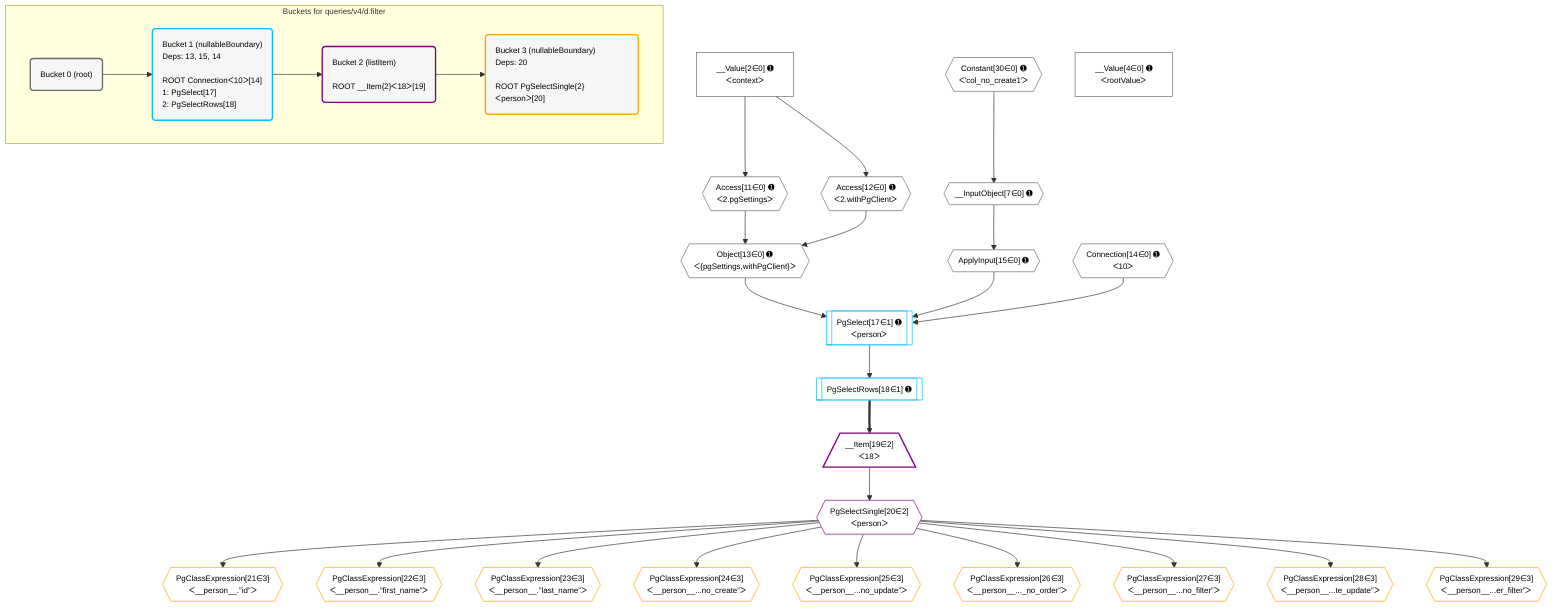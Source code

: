 %%{init: {'themeVariables': { 'fontSize': '12px'}}}%%
graph TD
    classDef path fill:#eee,stroke:#000,color:#000
    classDef plan fill:#fff,stroke-width:1px,color:#000
    classDef itemplan fill:#fff,stroke-width:2px,color:#000
    classDef unbatchedplan fill:#dff,stroke-width:1px,color:#000
    classDef sideeffectplan fill:#fcc,stroke-width:2px,color:#000
    classDef bucket fill:#f6f6f6,color:#000,stroke-width:2px,text-align:left


    %% plan dependencies
    __InputObject7{{"__InputObject[7∈0] ➊"}}:::plan
    Constant30{{"Constant[30∈0] ➊<br />ᐸ'col_no_create1'ᐳ"}}:::plan
    Constant30 --> __InputObject7
    Object13{{"Object[13∈0] ➊<br />ᐸ{pgSettings,withPgClient}ᐳ"}}:::plan
    Access11{{"Access[11∈0] ➊<br />ᐸ2.pgSettingsᐳ"}}:::plan
    Access12{{"Access[12∈0] ➊<br />ᐸ2.withPgClientᐳ"}}:::plan
    Access11 & Access12 --> Object13
    __Value2["__Value[2∈0] ➊<br />ᐸcontextᐳ"]:::plan
    __Value2 --> Access11
    __Value2 --> Access12
    ApplyInput15{{"ApplyInput[15∈0] ➊"}}:::plan
    __InputObject7 --> ApplyInput15
    __Value4["__Value[4∈0] ➊<br />ᐸrootValueᐳ"]:::plan
    Connection14{{"Connection[14∈0] ➊<br />ᐸ10ᐳ"}}:::plan
    PgSelect17[["PgSelect[17∈1] ➊<br />ᐸpersonᐳ"]]:::plan
    Object13 & ApplyInput15 & Connection14 --> PgSelect17
    PgSelectRows18[["PgSelectRows[18∈1] ➊"]]:::plan
    PgSelect17 --> PgSelectRows18
    __Item19[/"__Item[19∈2]<br />ᐸ18ᐳ"\]:::itemplan
    PgSelectRows18 ==> __Item19
    PgSelectSingle20{{"PgSelectSingle[20∈2]<br />ᐸpersonᐳ"}}:::plan
    __Item19 --> PgSelectSingle20
    PgClassExpression21{{"PgClassExpression[21∈3]<br />ᐸ__person__.”id”ᐳ"}}:::plan
    PgSelectSingle20 --> PgClassExpression21
    PgClassExpression22{{"PgClassExpression[22∈3]<br />ᐸ__person__.”first_name”ᐳ"}}:::plan
    PgSelectSingle20 --> PgClassExpression22
    PgClassExpression23{{"PgClassExpression[23∈3]<br />ᐸ__person__.”last_name”ᐳ"}}:::plan
    PgSelectSingle20 --> PgClassExpression23
    PgClassExpression24{{"PgClassExpression[24∈3]<br />ᐸ__person__...no_create”ᐳ"}}:::plan
    PgSelectSingle20 --> PgClassExpression24
    PgClassExpression25{{"PgClassExpression[25∈3]<br />ᐸ__person__...no_update”ᐳ"}}:::plan
    PgSelectSingle20 --> PgClassExpression25
    PgClassExpression26{{"PgClassExpression[26∈3]<br />ᐸ__person__..._no_order”ᐳ"}}:::plan
    PgSelectSingle20 --> PgClassExpression26
    PgClassExpression27{{"PgClassExpression[27∈3]<br />ᐸ__person__...no_filter”ᐳ"}}:::plan
    PgSelectSingle20 --> PgClassExpression27
    PgClassExpression28{{"PgClassExpression[28∈3]<br />ᐸ__person__...te_update”ᐳ"}}:::plan
    PgSelectSingle20 --> PgClassExpression28
    PgClassExpression29{{"PgClassExpression[29∈3]<br />ᐸ__person__...er_filter”ᐳ"}}:::plan
    PgSelectSingle20 --> PgClassExpression29

    %% define steps

    subgraph "Buckets for queries/v4/d.filter"
    Bucket0("Bucket 0 (root)"):::bucket
    classDef bucket0 stroke:#696969
    class Bucket0,__Value2,__Value4,__InputObject7,Access11,Access12,Object13,Connection14,ApplyInput15,Constant30 bucket0
    Bucket1("Bucket 1 (nullableBoundary)<br />Deps: 13, 15, 14<br /><br />ROOT Connectionᐸ10ᐳ[14]<br />1: PgSelect[17]<br />2: PgSelectRows[18]"):::bucket
    classDef bucket1 stroke:#00bfff
    class Bucket1,PgSelect17,PgSelectRows18 bucket1
    Bucket2("Bucket 2 (listItem)<br /><br />ROOT __Item{2}ᐸ18ᐳ[19]"):::bucket
    classDef bucket2 stroke:#7f007f
    class Bucket2,__Item19,PgSelectSingle20 bucket2
    Bucket3("Bucket 3 (nullableBoundary)<br />Deps: 20<br /><br />ROOT PgSelectSingle{2}ᐸpersonᐳ[20]"):::bucket
    classDef bucket3 stroke:#ffa500
    class Bucket3,PgClassExpression21,PgClassExpression22,PgClassExpression23,PgClassExpression24,PgClassExpression25,PgClassExpression26,PgClassExpression27,PgClassExpression28,PgClassExpression29 bucket3
    Bucket0 --> Bucket1
    Bucket1 --> Bucket2
    Bucket2 --> Bucket3
    end
